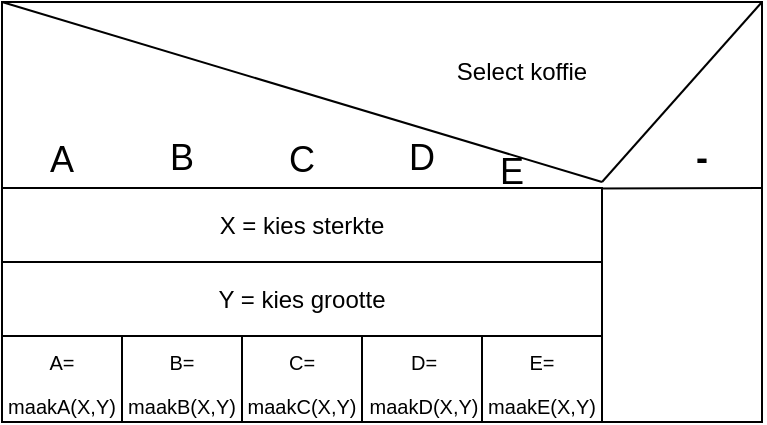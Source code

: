 <mxfile>
    <diagram id="iNdVscRKg_c4w2NjCuJ4" name="Page-1">
        <mxGraphModel dx="849" dy="779" grid="1" gridSize="10" guides="1" tooltips="1" connect="1" arrows="1" fold="1" page="1" pageScale="1" pageWidth="850" pageHeight="1100" math="0" shadow="0">
            <root>
                <mxCell id="0"/>
                <mxCell id="1" parent="0"/>
                <mxCell id="2" value="" style="rounded=0;whiteSpace=wrap;html=1;" vertex="1" parent="1">
                    <mxGeometry x="210" y="170" width="380" height="210" as="geometry"/>
                </mxCell>
                <mxCell id="3" value="" style="endArrow=none;html=1;entryX=1;entryY=1;entryDx=0;entryDy=0;exitX=0;exitY=1;exitDx=0;exitDy=0;" edge="1" parent="1" source="17" target="10">
                    <mxGeometry width="50" height="50" relative="1" as="geometry">
                        <mxPoint x="400" y="420" as="sourcePoint"/>
                        <mxPoint x="450" y="370" as="targetPoint"/>
                    </mxGeometry>
                </mxCell>
                <mxCell id="6" value="Select koffie" style="text;strokeColor=none;align=center;fillColor=none;html=1;verticalAlign=middle;whiteSpace=wrap;rounded=0;" vertex="1" parent="1">
                    <mxGeometry x="420" y="190" width="100" height="30" as="geometry"/>
                </mxCell>
                <mxCell id="7" value="X = kies sterkte" style="rounded=0;whiteSpace=wrap;html=1;" vertex="1" parent="1">
                    <mxGeometry x="210" y="263" width="300" height="37" as="geometry"/>
                </mxCell>
                <mxCell id="8" value="" style="endArrow=none;html=1;entryX=0;entryY=0;entryDx=0;entryDy=0;" edge="1" parent="1" target="2">
                    <mxGeometry width="50" height="50" relative="1" as="geometry">
                        <mxPoint x="510" y="260" as="sourcePoint"/>
                        <mxPoint x="450" y="370" as="targetPoint"/>
                    </mxGeometry>
                </mxCell>
                <mxCell id="9" value="" style="endArrow=none;html=1;entryX=1;entryY=0;entryDx=0;entryDy=0;" edge="1" parent="1" target="2">
                    <mxGeometry width="50" height="50" relative="1" as="geometry">
                        <mxPoint x="510" y="260" as="sourcePoint"/>
                        <mxPoint x="450" y="370" as="targetPoint"/>
                    </mxGeometry>
                </mxCell>
                <mxCell id="10" value="&lt;font style=&quot;font-size: 18px;&quot;&gt;&lt;b&gt;-&lt;/b&gt;&lt;/font&gt;" style="text;strokeColor=none;align=center;fillColor=none;html=1;verticalAlign=middle;whiteSpace=wrap;rounded=0;" vertex="1" parent="1">
                    <mxGeometry x="530" y="233" width="60" height="30" as="geometry"/>
                </mxCell>
                <mxCell id="11" value="Y = kies grootte" style="rounded=0;whiteSpace=wrap;html=1;" vertex="1" parent="1">
                    <mxGeometry x="210" y="300" width="300" height="37" as="geometry"/>
                </mxCell>
                <mxCell id="12" value="" style="rounded=0;whiteSpace=wrap;html=1;fontSize=18;" vertex="1" parent="1">
                    <mxGeometry x="210" y="337" width="60" height="43" as="geometry"/>
                </mxCell>
                <mxCell id="13" value="" style="rounded=0;whiteSpace=wrap;html=1;fontSize=18;" vertex="1" parent="1">
                    <mxGeometry x="270" y="337" width="60" height="43" as="geometry"/>
                </mxCell>
                <mxCell id="14" value="" style="rounded=0;whiteSpace=wrap;html=1;fontSize=18;" vertex="1" parent="1">
                    <mxGeometry x="330" y="337" width="60" height="43" as="geometry"/>
                </mxCell>
                <mxCell id="15" value="" style="rounded=0;whiteSpace=wrap;html=1;fontSize=18;" vertex="1" parent="1">
                    <mxGeometry x="390" y="337" width="60" height="43" as="geometry"/>
                </mxCell>
                <mxCell id="16" value="" style="rounded=0;whiteSpace=wrap;html=1;fontSize=18;" vertex="1" parent="1">
                    <mxGeometry x="450" y="337" width="60" height="43" as="geometry"/>
                </mxCell>
                <mxCell id="17" value="A" style="text;strokeColor=none;align=center;fillColor=none;html=1;verticalAlign=middle;whiteSpace=wrap;rounded=0;fontSize=18;" vertex="1" parent="1">
                    <mxGeometry x="210" y="234" width="60" height="30" as="geometry"/>
                </mxCell>
                <mxCell id="18" value="B" style="text;strokeColor=none;align=center;fillColor=none;html=1;verticalAlign=middle;whiteSpace=wrap;rounded=0;fontSize=18;" vertex="1" parent="1">
                    <mxGeometry x="270" y="233" width="60" height="30" as="geometry"/>
                </mxCell>
                <mxCell id="19" value="C" style="text;strokeColor=none;align=center;fillColor=none;html=1;verticalAlign=middle;whiteSpace=wrap;rounded=0;fontSize=18;" vertex="1" parent="1">
                    <mxGeometry x="330" y="234" width="60" height="30" as="geometry"/>
                </mxCell>
                <mxCell id="20" value="D" style="text;strokeColor=none;align=center;fillColor=none;html=1;verticalAlign=middle;whiteSpace=wrap;rounded=0;fontSize=18;" vertex="1" parent="1">
                    <mxGeometry x="390" y="233" width="60" height="30" as="geometry"/>
                </mxCell>
                <mxCell id="21" value="E" style="text;strokeColor=none;align=center;fillColor=none;html=1;verticalAlign=middle;whiteSpace=wrap;rounded=0;fontSize=18;" vertex="1" parent="1">
                    <mxGeometry x="435" y="240" width="60" height="30" as="geometry"/>
                </mxCell>
                <mxCell id="23" value="&lt;font style=&quot;font-size: 10px;&quot;&gt;A= maakA(X,Y)&lt;/font&gt;" style="text;strokeColor=none;align=center;fillColor=none;html=1;verticalAlign=middle;whiteSpace=wrap;rounded=0;fontSize=18;" vertex="1" parent="1">
                    <mxGeometry x="210" y="343.5" width="60" height="30" as="geometry"/>
                </mxCell>
                <mxCell id="28" value="&lt;font style=&quot;font-size: 10px;&quot;&gt;E= maakE(X,Y)&lt;/font&gt;" style="text;strokeColor=none;align=center;fillColor=none;html=1;verticalAlign=middle;whiteSpace=wrap;rounded=0;fontSize=18;" vertex="1" parent="1">
                    <mxGeometry x="450" y="343.5" width="60" height="30" as="geometry"/>
                </mxCell>
                <mxCell id="29" value="&lt;font style=&quot;font-size: 10px;&quot;&gt;D= maakD(X,Y)&lt;/font&gt;" style="text;strokeColor=none;align=center;fillColor=none;html=1;verticalAlign=middle;whiteSpace=wrap;rounded=0;fontSize=18;" vertex="1" parent="1">
                    <mxGeometry x="391" y="343.5" width="60" height="30" as="geometry"/>
                </mxCell>
                <mxCell id="30" value="&lt;font style=&quot;font-size: 10px;&quot;&gt;C= maakC(X,Y)&lt;/font&gt;" style="text;strokeColor=none;align=center;fillColor=none;html=1;verticalAlign=middle;whiteSpace=wrap;rounded=0;fontSize=18;" vertex="1" parent="1">
                    <mxGeometry x="330" y="343.5" width="60" height="30" as="geometry"/>
                </mxCell>
                <mxCell id="31" value="&lt;font style=&quot;font-size: 10px;&quot;&gt;B= maakB(X,Y)&lt;/font&gt;" style="text;strokeColor=none;align=center;fillColor=none;html=1;verticalAlign=middle;whiteSpace=wrap;rounded=0;fontSize=18;" vertex="1" parent="1">
                    <mxGeometry x="270" y="343.5" width="60" height="30" as="geometry"/>
                </mxCell>
            </root>
        </mxGraphModel>
    </diagram>
</mxfile>